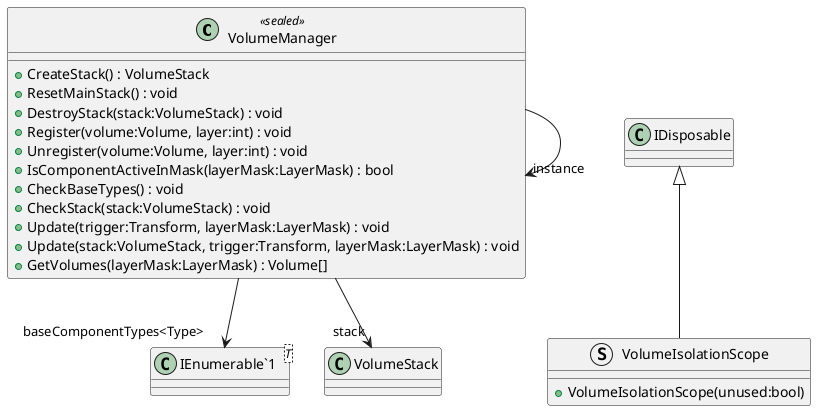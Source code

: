 @startuml
class VolumeManager <<sealed>> {
    + CreateStack() : VolumeStack
    + ResetMainStack() : void
    + DestroyStack(stack:VolumeStack) : void
    + Register(volume:Volume, layer:int) : void
    + Unregister(volume:Volume, layer:int) : void
    + IsComponentActiveInMask(layerMask:LayerMask) : bool
    + CheckBaseTypes() : void
    + CheckStack(stack:VolumeStack) : void
    + Update(trigger:Transform, layerMask:LayerMask) : void
    + Update(stack:VolumeStack, trigger:Transform, layerMask:LayerMask) : void
    + GetVolumes(layerMask:LayerMask) : Volume[]
}
struct VolumeIsolationScope {
    + VolumeIsolationScope(unused:bool)
}
class "IEnumerable`1"<T> {
}
VolumeManager --> "instance" VolumeManager
VolumeManager --> "stack" VolumeStack
VolumeManager --> "baseComponentTypes<Type>" "IEnumerable`1"
IDisposable <|-- VolumeIsolationScope
@enduml
